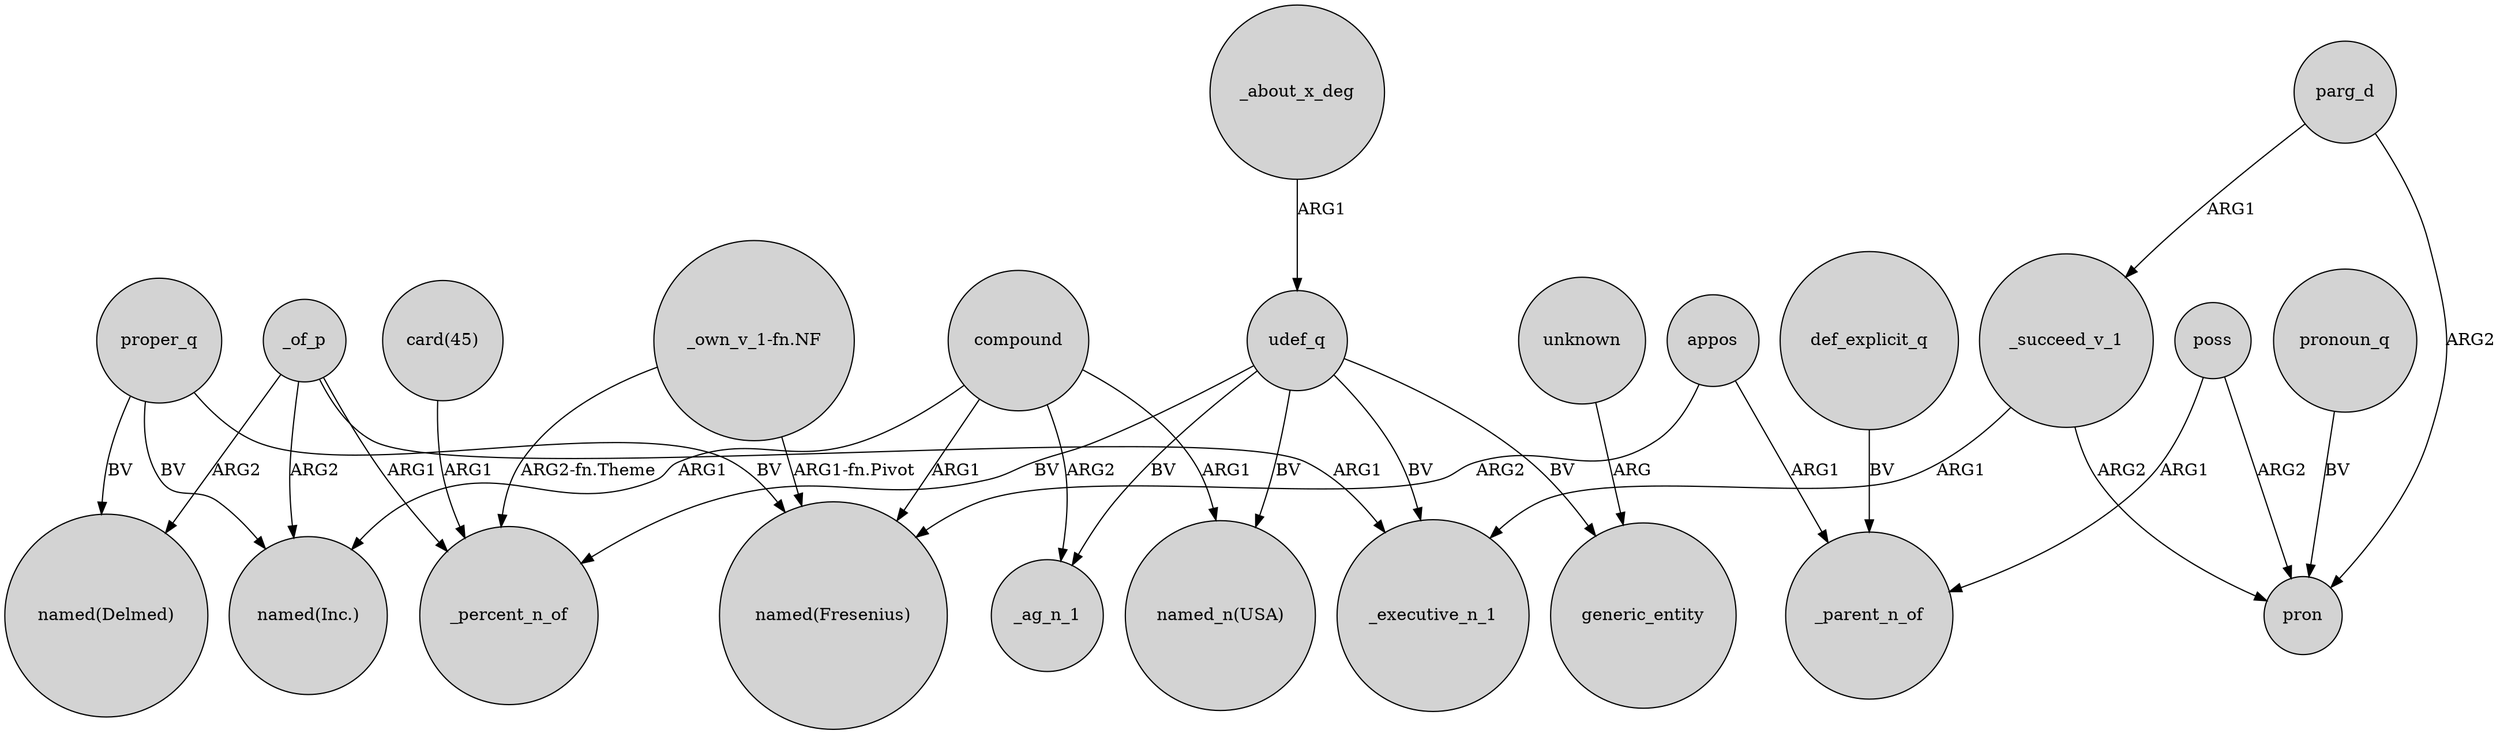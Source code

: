digraph {
	node [shape=circle style=filled]
	proper_q -> "named(Inc.)" [label=BV]
	_of_p -> _executive_n_1 [label=ARG1]
	_succeed_v_1 -> pron [label=ARG2]
	udef_q -> generic_entity [label=BV]
	poss -> pron [label=ARG2]
	poss -> _parent_n_of [label=ARG1]
	udef_q -> _executive_n_1 [label=BV]
	appos -> _parent_n_of [label=ARG1]
	def_explicit_q -> _parent_n_of [label=BV]
	parg_d -> _succeed_v_1 [label=ARG1]
	udef_q -> _ag_n_1 [label=BV]
	appos -> "named(Fresenius)" [label=ARG2]
	_about_x_deg -> udef_q [label=ARG1]
	compound -> _ag_n_1 [label=ARG2]
	"_own_v_1-fn.NF" -> _percent_n_of [label="ARG2-fn.Theme"]
	parg_d -> pron [label=ARG2]
	_of_p -> "named(Delmed)" [label=ARG2]
	proper_q -> "named(Delmed)" [label=BV]
	_of_p -> _percent_n_of [label=ARG1]
	compound -> "named(Fresenius)" [label=ARG1]
	pronoun_q -> pron [label=BV]
	compound -> "named_n(USA)" [label=ARG1]
	_succeed_v_1 -> _executive_n_1 [label=ARG1]
	"card(45)" -> _percent_n_of [label=ARG1]
	proper_q -> "named(Fresenius)" [label=BV]
	"_own_v_1-fn.NF" -> "named(Fresenius)" [label="ARG1-fn.Pivot"]
	udef_q -> "named_n(USA)" [label=BV]
	udef_q -> _percent_n_of [label=BV]
	_of_p -> "named(Inc.)" [label=ARG2]
	unknown -> generic_entity [label=ARG]
	compound -> "named(Inc.)" [label=ARG1]
}
